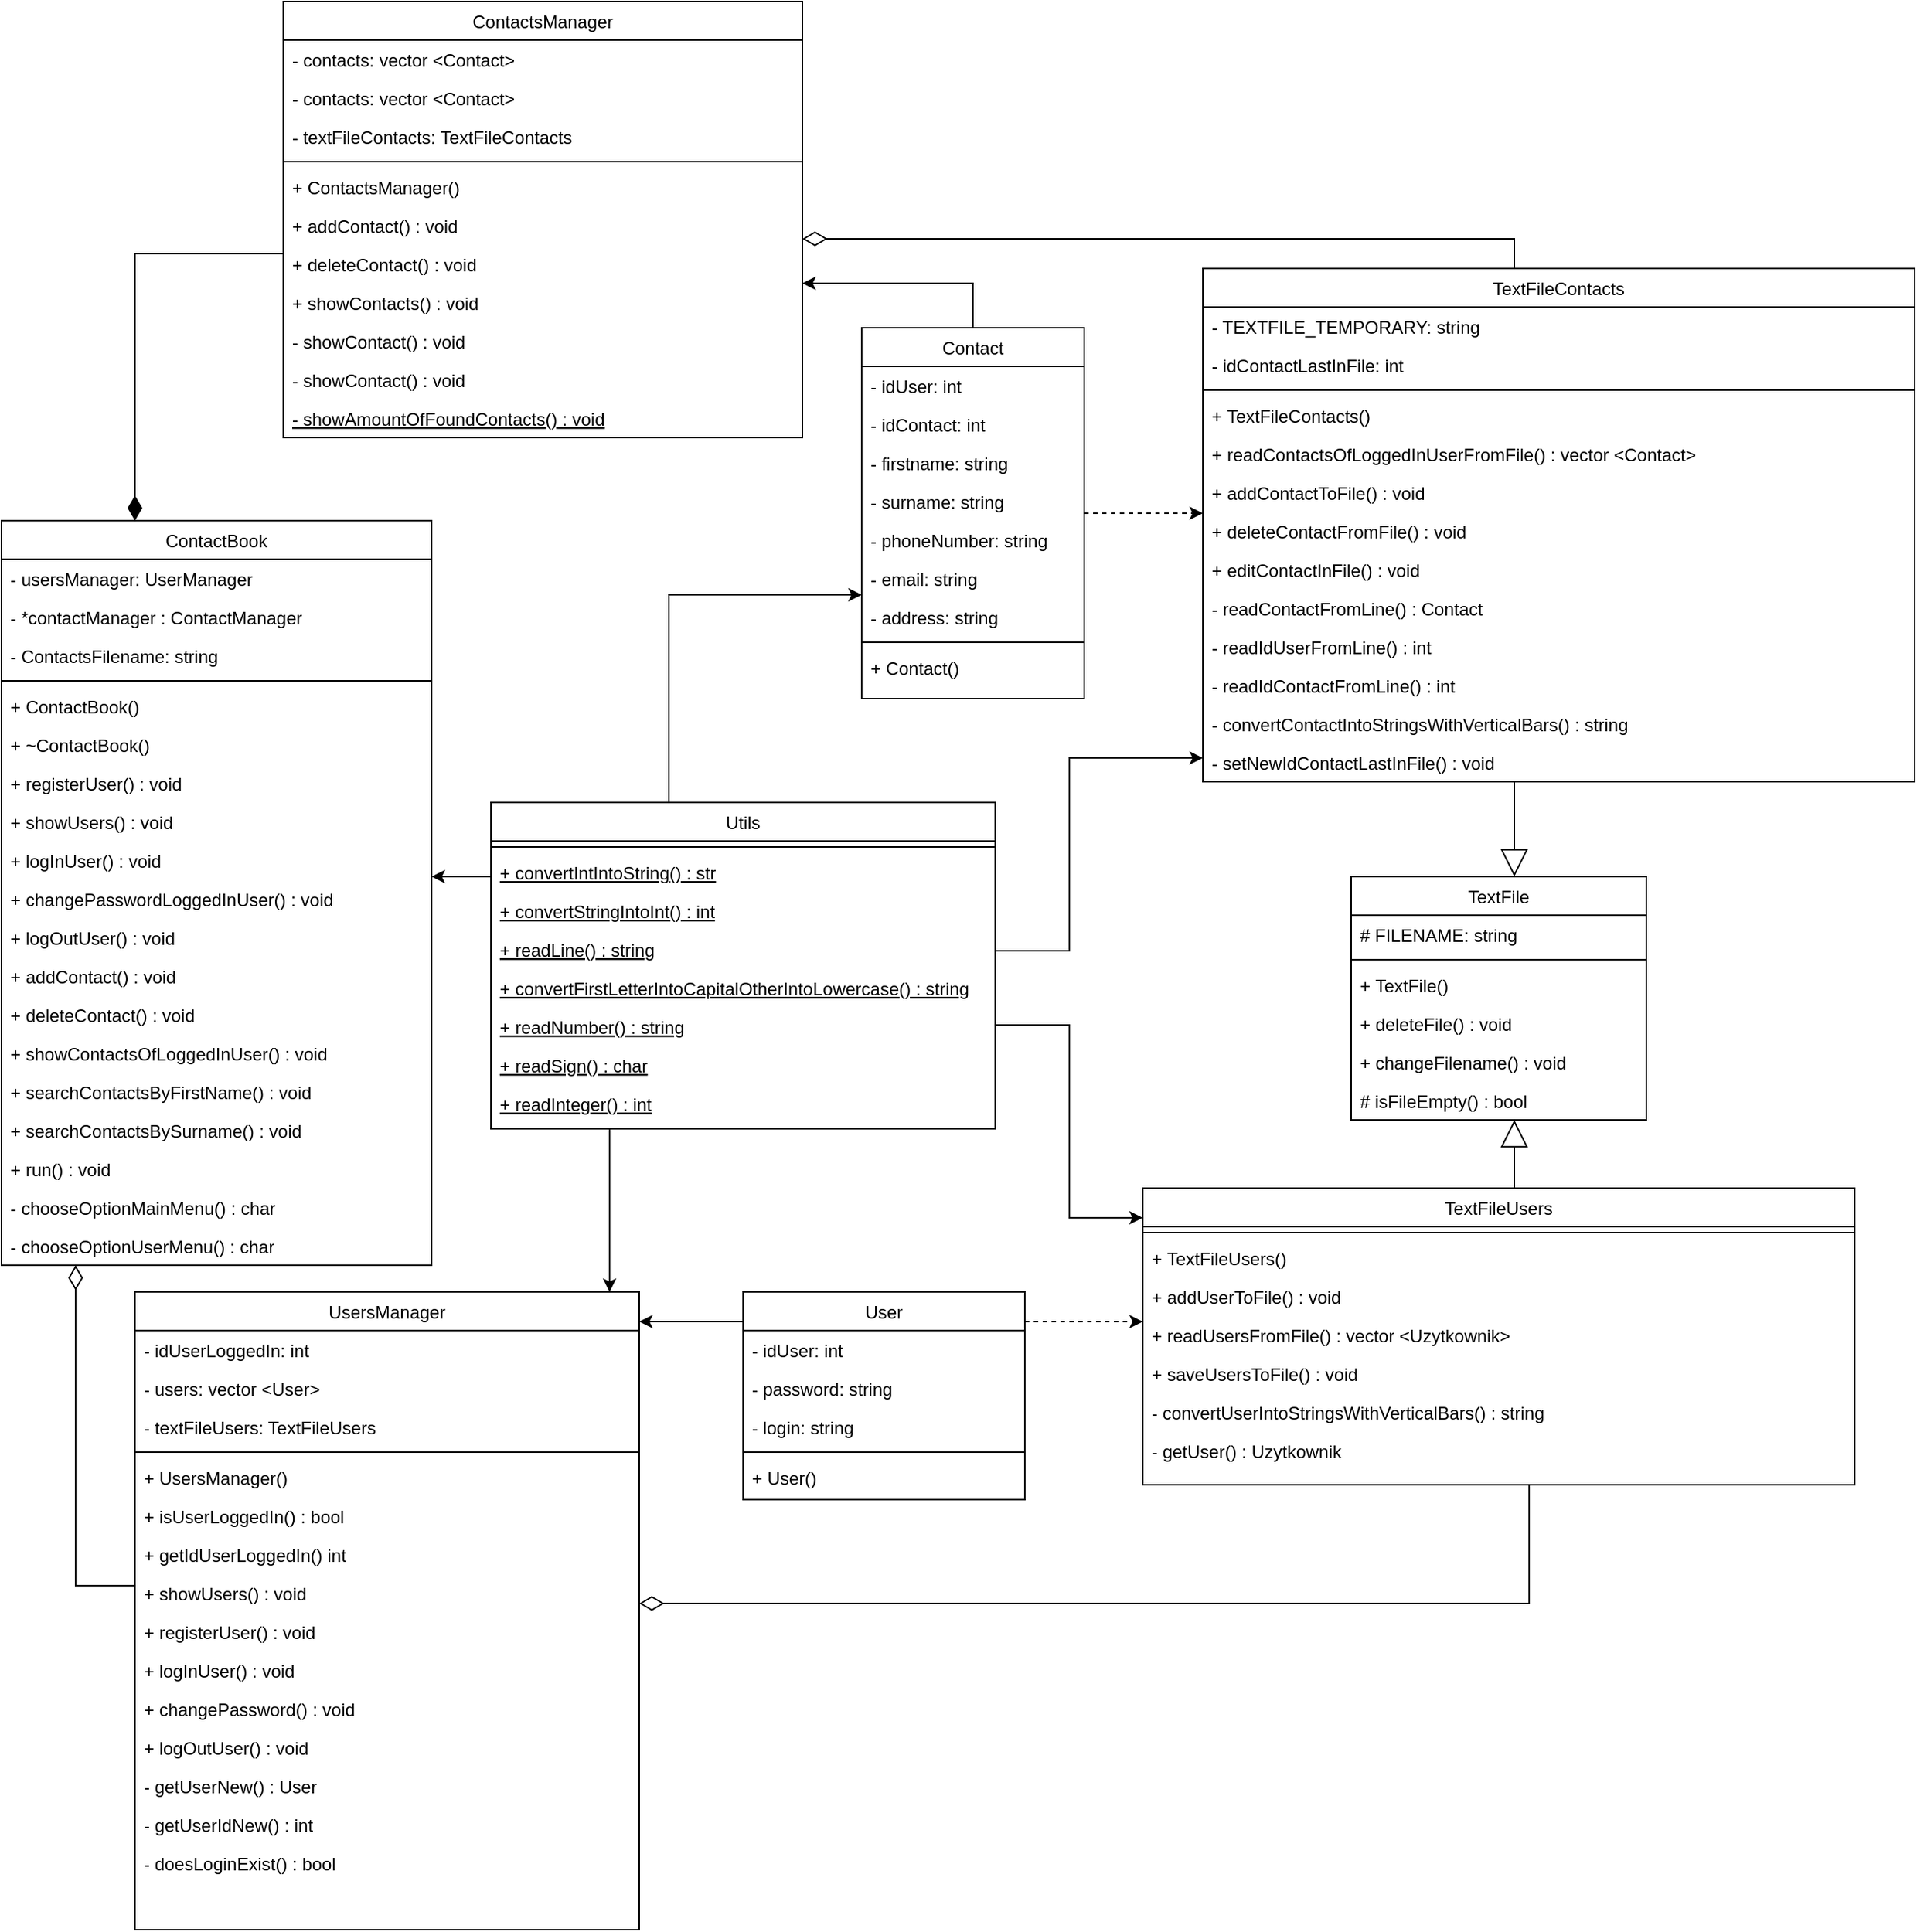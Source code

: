 <mxfile version="14.5.1" type="device"><diagram id="C5RBs43oDa-KdzZeNtuy" name="Page-1"><mxGraphModel dx="872" dy="1577" grid="1" gridSize="10" guides="1" tooltips="1" connect="1" arrows="1" fold="1" page="1" pageScale="1" pageWidth="827" pageHeight="1169" math="0" shadow="0"><root><mxCell id="WIyWlLk6GJQsqaUBKTNV-0"/><mxCell id="WIyWlLk6GJQsqaUBKTNV-1" parent="WIyWlLk6GJQsqaUBKTNV-0"/><mxCell id="Km6GN2E5LRRyEJvWhzkC-21" value="UsersManager" style="swimlane;fontStyle=0;align=center;verticalAlign=top;childLayout=stackLayout;horizontal=1;startSize=26;horizontalStack=0;resizeParent=1;resizeLast=0;collapsible=1;marginBottom=0;rounded=0;shadow=0;strokeWidth=1;" parent="WIyWlLk6GJQsqaUBKTNV-1" vertex="1"><mxGeometry x="100" y="730" width="340" height="430" as="geometry"><mxRectangle x="230" y="140" width="160" height="26" as="alternateBounds"/></mxGeometry></mxCell><mxCell id="zkfFHV4jXpPFQw0GAbJ--1" value="- idUserLoggedIn: int" style="text;align=left;verticalAlign=top;spacingLeft=4;spacingRight=4;overflow=hidden;rotatable=0;points=[[0,0.5],[1,0.5]];portConstraint=eastwest;" parent="Km6GN2E5LRRyEJvWhzkC-21" vertex="1"><mxGeometry y="26" width="340" height="26" as="geometry"/></mxCell><mxCell id="1iRT-LBFTpvdfOVooM7u-1" value="- users: vector &lt;User&gt;" style="text;align=left;verticalAlign=top;spacingLeft=4;spacingRight=4;overflow=hidden;rotatable=0;points=[[0,0.5],[1,0.5]];portConstraint=eastwest;rounded=0;shadow=0;html=0;" parent="Km6GN2E5LRRyEJvWhzkC-21" vertex="1"><mxGeometry y="52" width="340" height="26" as="geometry"/></mxCell><mxCell id="zkfFHV4jXpPFQw0GAbJ--3" value="- textFileUsers: TextFileUsers" style="text;align=left;verticalAlign=top;spacingLeft=4;spacingRight=4;overflow=hidden;rotatable=0;points=[[0,0.5],[1,0.5]];portConstraint=eastwest;rounded=0;shadow=0;html=0;" parent="Km6GN2E5LRRyEJvWhzkC-21" vertex="1"><mxGeometry y="78" width="340" height="26" as="geometry"/></mxCell><mxCell id="Km6GN2E5LRRyEJvWhzkC-25" value="" style="line;html=1;strokeWidth=1;align=left;verticalAlign=middle;spacingTop=-1;spacingLeft=3;spacingRight=3;rotatable=0;labelPosition=right;points=[];portConstraint=eastwest;" parent="Km6GN2E5LRRyEJvWhzkC-21" vertex="1"><mxGeometry y="104" width="340" height="8" as="geometry"/></mxCell><mxCell id="Lunw7o1wAbz_3K__9c-h-93" value="+ UsersManager()" style="text;align=left;verticalAlign=top;spacingLeft=4;spacingRight=4;overflow=hidden;rotatable=0;points=[[0,0.5],[1,0.5]];portConstraint=eastwest;" parent="Km6GN2E5LRRyEJvWhzkC-21" vertex="1"><mxGeometry y="112" width="340" height="26" as="geometry"/></mxCell><mxCell id="zkfFHV4jXpPFQw0GAbJ--5" value="+ isUserLoggedIn() : bool" style="text;align=left;verticalAlign=top;spacingLeft=4;spacingRight=4;overflow=hidden;rotatable=0;points=[[0,0.5],[1,0.5]];portConstraint=eastwest;" parent="Km6GN2E5LRRyEJvWhzkC-21" vertex="1"><mxGeometry y="138" width="340" height="26" as="geometry"/></mxCell><mxCell id="1iRT-LBFTpvdfOVooM7u-2" value="+ getIdUserLoggedIn() int" style="text;align=left;verticalAlign=top;spacingLeft=4;spacingRight=4;overflow=hidden;rotatable=0;points=[[0,0.5],[1,0.5]];portConstraint=eastwest;" parent="Km6GN2E5LRRyEJvWhzkC-21" vertex="1"><mxGeometry y="164" width="340" height="26" as="geometry"/></mxCell><mxCell id="Km6GN2E5LRRyEJvWhzkC-59" value="+ showUsers() : void" style="text;align=left;verticalAlign=top;spacingLeft=4;spacingRight=4;overflow=hidden;rotatable=0;points=[[0,0.5],[1,0.5]];portConstraint=eastwest;" parent="Km6GN2E5LRRyEJvWhzkC-21" vertex="1"><mxGeometry y="190" width="340" height="26" as="geometry"/></mxCell><mxCell id="Lunw7o1wAbz_3K__9c-h-12" value="+ registerUser() : void" style="text;align=left;verticalAlign=top;spacingLeft=4;spacingRight=4;overflow=hidden;rotatable=0;points=[[0,0.5],[1,0.5]];portConstraint=eastwest;" parent="Km6GN2E5LRRyEJvWhzkC-21" vertex="1"><mxGeometry y="216" width="340" height="26" as="geometry"/></mxCell><mxCell id="Lunw7o1wAbz_3K__9c-h-13" value="+ logInUser() : void" style="text;align=left;verticalAlign=top;spacingLeft=4;spacingRight=4;overflow=hidden;rotatable=0;points=[[0,0.5],[1,0.5]];portConstraint=eastwest;" parent="Km6GN2E5LRRyEJvWhzkC-21" vertex="1"><mxGeometry y="242" width="340" height="26" as="geometry"/></mxCell><mxCell id="Lunw7o1wAbz_3K__9c-h-14" value="+ changePassword() : void" style="text;align=left;verticalAlign=top;spacingLeft=4;spacingRight=4;overflow=hidden;rotatable=0;points=[[0,0.5],[1,0.5]];portConstraint=eastwest;" parent="Km6GN2E5LRRyEJvWhzkC-21" vertex="1"><mxGeometry y="268" width="340" height="26" as="geometry"/></mxCell><mxCell id="kF9rCn7VRO3n5LcqnvVD-8" value="+ logOutUser() : void" style="text;align=left;verticalAlign=top;spacingLeft=4;spacingRight=4;overflow=hidden;rotatable=0;points=[[0,0.5],[1,0.5]];portConstraint=eastwest;" parent="Km6GN2E5LRRyEJvWhzkC-21" vertex="1"><mxGeometry y="294" width="340" height="26" as="geometry"/></mxCell><mxCell id="Km6GN2E5LRRyEJvWhzkC-12" value="- getUserNew() : User" style="text;align=left;verticalAlign=top;spacingLeft=4;spacingRight=4;overflow=hidden;rotatable=0;points=[[0,0.5],[1,0.5]];portConstraint=eastwest;" parent="Km6GN2E5LRRyEJvWhzkC-21" vertex="1"><mxGeometry y="320" width="340" height="26" as="geometry"/></mxCell><mxCell id="Km6GN2E5LRRyEJvWhzkC-13" value="- getUserIdNew() : int" style="text;align=left;verticalAlign=top;spacingLeft=4;spacingRight=4;overflow=hidden;rotatable=0;points=[[0,0.5],[1,0.5]];portConstraint=eastwest;" parent="Km6GN2E5LRRyEJvWhzkC-21" vertex="1"><mxGeometry y="346" width="340" height="26" as="geometry"/></mxCell><mxCell id="kF9rCn7VRO3n5LcqnvVD-13" value="- doesLoginExist() : bool" style="text;align=left;verticalAlign=top;spacingLeft=4;spacingRight=4;overflow=hidden;rotatable=0;points=[[0,0.5],[1,0.5]];portConstraint=eastwest;" parent="Km6GN2E5LRRyEJvWhzkC-21" vertex="1"><mxGeometry y="372" width="340" height="26" as="geometry"/></mxCell><mxCell id="Km6GN2E5LRRyEJvWhzkC-27" value="TextFile" style="swimlane;fontStyle=0;align=center;verticalAlign=top;childLayout=stackLayout;horizontal=1;startSize=26;horizontalStack=0;resizeParent=1;resizeLast=0;collapsible=1;marginBottom=0;rounded=0;shadow=0;strokeWidth=1;" parent="WIyWlLk6GJQsqaUBKTNV-1" vertex="1"><mxGeometry x="920" y="450" width="199" height="164" as="geometry"><mxRectangle x="230" y="140" width="160" height="26" as="alternateBounds"/></mxGeometry></mxCell><mxCell id="Km6GN2E5LRRyEJvWhzkC-56" value="# FILENAME: string" style="text;align=left;verticalAlign=top;spacingLeft=4;spacingRight=4;overflow=hidden;rotatable=0;points=[[0,0.5],[1,0.5]];portConstraint=eastwest;rounded=0;shadow=0;html=0;" parent="Km6GN2E5LRRyEJvWhzkC-27" vertex="1"><mxGeometry y="26" width="199" height="26" as="geometry"/></mxCell><mxCell id="Km6GN2E5LRRyEJvWhzkC-31" value="" style="line;html=1;strokeWidth=1;align=left;verticalAlign=middle;spacingTop=-1;spacingLeft=3;spacingRight=3;rotatable=0;labelPosition=right;points=[];portConstraint=eastwest;" parent="Km6GN2E5LRRyEJvWhzkC-27" vertex="1"><mxGeometry y="52" width="199" height="8" as="geometry"/></mxCell><mxCell id="kF9rCn7VRO3n5LcqnvVD-1" value="+ TextFile()" style="text;align=left;verticalAlign=top;spacingLeft=4;spacingRight=4;overflow=hidden;rotatable=0;points=[[0,0.5],[1,0.5]];portConstraint=eastwest;" parent="Km6GN2E5LRRyEJvWhzkC-27" vertex="1"><mxGeometry y="60" width="199" height="26" as="geometry"/></mxCell><mxCell id="kF9rCn7VRO3n5LcqnvVD-2" value="+ deleteFile() : void" style="text;align=left;verticalAlign=top;spacingLeft=4;spacingRight=4;overflow=hidden;rotatable=0;points=[[0,0.5],[1,0.5]];portConstraint=eastwest;" parent="Km6GN2E5LRRyEJvWhzkC-27" vertex="1"><mxGeometry y="86" width="199" height="26" as="geometry"/></mxCell><mxCell id="Km6GN2E5LRRyEJvWhzkC-57" value="+ changeFilename() : void" style="text;align=left;verticalAlign=top;spacingLeft=4;spacingRight=4;overflow=hidden;rotatable=0;points=[[0,0.5],[1,0.5]];portConstraint=eastwest;" parent="Km6GN2E5LRRyEJvWhzkC-27" vertex="1"><mxGeometry y="112" width="199" height="26" as="geometry"/></mxCell><mxCell id="Km6GN2E5LRRyEJvWhzkC-41" value="# isFileEmpty() : bool" style="text;align=left;verticalAlign=top;spacingLeft=4;spacingRight=4;overflow=hidden;rotatable=0;points=[[0,0.5],[1,0.5]];portConstraint=eastwest;" parent="Km6GN2E5LRRyEJvWhzkC-27" vertex="1"><mxGeometry y="138" width="199" height="26" as="geometry"/></mxCell><mxCell id="Ojc5y2lK_TbCus5i4uEz-4" style="edgeStyle=orthogonalEdgeStyle;rounded=0;orthogonalLoop=1;jettySize=auto;html=1;dashed=0&#10;;" parent="WIyWlLk6GJQsqaUBKTNV-1" source="Km6GN2E5LRRyEJvWhzkC-42" target="qHIXSiEzlKvsuPL75TdC-15" edge="1"><mxGeometry relative="1" as="geometry"><Array as="points"><mxPoint x="460" y="260"/></Array></mxGeometry></mxCell><mxCell id="Km6GN2E5LRRyEJvWhzkC-42" value="Utils" style="swimlane;fontStyle=0;align=center;verticalAlign=top;childLayout=stackLayout;horizontal=1;startSize=26;horizontalStack=0;resizeParent=1;resizeLast=0;collapsible=1;marginBottom=0;rounded=0;shadow=0;strokeWidth=1;" parent="WIyWlLk6GJQsqaUBKTNV-1" vertex="1"><mxGeometry x="340" y="400" width="340" height="220" as="geometry"><mxRectangle x="230" y="140" width="160" height="26" as="alternateBounds"/></mxGeometry></mxCell><mxCell id="Km6GN2E5LRRyEJvWhzkC-45" value="" style="line;html=1;strokeWidth=1;align=left;verticalAlign=middle;spacingTop=-1;spacingLeft=3;spacingRight=3;rotatable=0;labelPosition=right;points=[];portConstraint=eastwest;" parent="Km6GN2E5LRRyEJvWhzkC-42" vertex="1"><mxGeometry y="26" width="340" height="8" as="geometry"/></mxCell><mxCell id="Lunw7o1wAbz_3K__9c-h-15" value="+ convertIntIntoString() : str" style="text;align=left;verticalAlign=top;spacingLeft=4;spacingRight=4;overflow=hidden;rotatable=0;points=[[0,0.5],[1,0.5]];portConstraint=eastwest;fontStyle=4" parent="Km6GN2E5LRRyEJvWhzkC-42" vertex="1"><mxGeometry y="34" width="340" height="26" as="geometry"/></mxCell><mxCell id="Lunw7o1wAbz_3K__9c-h-81" value="+ convertStringIntoInt() : int" style="text;align=left;verticalAlign=top;spacingLeft=4;spacingRight=4;overflow=hidden;rotatable=0;points=[[0,0.5],[1,0.5]];portConstraint=eastwest;fontStyle=4" parent="Km6GN2E5LRRyEJvWhzkC-42" vertex="1"><mxGeometry y="60" width="340" height="26" as="geometry"/></mxCell><mxCell id="Lunw7o1wAbz_3K__9c-h-76" value="+ readLine() : string" style="text;align=left;verticalAlign=top;spacingLeft=4;spacingRight=4;overflow=hidden;rotatable=0;points=[[0,0.5],[1,0.5]];portConstraint=eastwest;fontStyle=4" parent="Km6GN2E5LRRyEJvWhzkC-42" vertex="1"><mxGeometry y="86" width="340" height="26" as="geometry"/></mxCell><mxCell id="Km6GN2E5LRRyEJvWhzkC-48" value="+ convertFirstLetterIntoCapitalOtherIntoLowercase() : string" style="text;align=left;verticalAlign=top;spacingLeft=4;spacingRight=4;overflow=hidden;rotatable=0;points=[[0,0.5],[1,0.5]];portConstraint=eastwest;fontStyle=4" parent="Km6GN2E5LRRyEJvWhzkC-42" vertex="1"><mxGeometry y="112" width="340" height="26" as="geometry"/></mxCell><mxCell id="Lunw7o1wAbz_3K__9c-h-77" value="+ readNumber() : string" style="text;align=left;verticalAlign=top;spacingLeft=4;spacingRight=4;overflow=hidden;rotatable=0;points=[[0,0.5],[1,0.5]];portConstraint=eastwest;fontStyle=4" parent="Km6GN2E5LRRyEJvWhzkC-42" vertex="1"><mxGeometry y="138" width="340" height="26" as="geometry"/></mxCell><mxCell id="kF9rCn7VRO3n5LcqnvVD-0" value="+ readSign() : char" style="text;align=left;verticalAlign=top;spacingLeft=4;spacingRight=4;overflow=hidden;rotatable=0;points=[[0,0.5],[1,0.5]];portConstraint=eastwest;fontStyle=4" parent="Km6GN2E5LRRyEJvWhzkC-42" vertex="1"><mxGeometry y="164" width="340" height="26" as="geometry"/></mxCell><mxCell id="7r7EhOVlnwLeMN21kyNM-1" value="+ readInteger() : int" style="text;align=left;verticalAlign=top;spacingLeft=4;spacingRight=4;overflow=hidden;rotatable=0;points=[[0,0.5],[1,0.5]];portConstraint=eastwest;fontStyle=4" parent="Km6GN2E5LRRyEJvWhzkC-42" vertex="1"><mxGeometry y="190" width="340" height="26" as="geometry"/></mxCell><mxCell id="Lunw7o1wAbz_3K__9c-h-19" value="TextFileUsers" style="swimlane;fontStyle=0;align=center;verticalAlign=top;childLayout=stackLayout;horizontal=1;startSize=26;horizontalStack=0;resizeParent=1;resizeLast=0;collapsible=1;marginBottom=0;rounded=0;shadow=0;strokeWidth=1;" parent="WIyWlLk6GJQsqaUBKTNV-1" vertex="1"><mxGeometry x="779.5" y="660" width="480" height="200" as="geometry"><mxRectangle x="230" y="140" width="160" height="26" as="alternateBounds"/></mxGeometry></mxCell><mxCell id="Lunw7o1wAbz_3K__9c-h-21" value="" style="line;html=1;strokeWidth=1;align=left;verticalAlign=middle;spacingTop=-1;spacingLeft=3;spacingRight=3;rotatable=0;labelPosition=right;points=[];portConstraint=eastwest;" parent="Lunw7o1wAbz_3K__9c-h-19" vertex="1"><mxGeometry y="26" width="480" height="8" as="geometry"/></mxCell><mxCell id="Lunw7o1wAbz_3K__9c-h-22" value="+ TextFileUsers()" style="text;align=left;verticalAlign=top;spacingLeft=4;spacingRight=4;overflow=hidden;rotatable=0;points=[[0,0.5],[1,0.5]];portConstraint=eastwest;" parent="Lunw7o1wAbz_3K__9c-h-19" vertex="1"><mxGeometry y="34" width="480" height="26" as="geometry"/></mxCell><mxCell id="Lunw7o1wAbz_3K__9c-h-23" value="+ addUserToFile() : void" style="text;align=left;verticalAlign=top;spacingLeft=4;spacingRight=4;overflow=hidden;rotatable=0;points=[[0,0.5],[1,0.5]];portConstraint=eastwest;" parent="Lunw7o1wAbz_3K__9c-h-19" vertex="1"><mxGeometry y="60" width="480" height="26" as="geometry"/></mxCell><mxCell id="Lunw7o1wAbz_3K__9c-h-24" value="+ readUsersFromFile() : vector &lt;Uzytkownik&gt;" style="text;align=left;verticalAlign=top;spacingLeft=4;spacingRight=4;overflow=hidden;rotatable=0;points=[[0,0.5],[1,0.5]];portConstraint=eastwest;" parent="Lunw7o1wAbz_3K__9c-h-19" vertex="1"><mxGeometry y="86" width="480" height="26" as="geometry"/></mxCell><mxCell id="Lunw7o1wAbz_3K__9c-h-25" value="+ saveUsersToFile() : void" style="text;align=left;verticalAlign=top;spacingLeft=4;spacingRight=4;overflow=hidden;rotatable=0;points=[[0,0.5],[1,0.5]];portConstraint=eastwest;" parent="Lunw7o1wAbz_3K__9c-h-19" vertex="1"><mxGeometry y="112" width="480" height="26" as="geometry"/></mxCell><mxCell id="Lunw7o1wAbz_3K__9c-h-27" value="- convertUserIntoStringsWithVerticalBars() : string" style="text;align=left;verticalAlign=top;spacingLeft=4;spacingRight=4;overflow=hidden;rotatable=0;points=[[0,0.5],[1,0.5]];portConstraint=eastwest;" parent="Lunw7o1wAbz_3K__9c-h-19" vertex="1"><mxGeometry y="138" width="480" height="26" as="geometry"/></mxCell><mxCell id="Lunw7o1wAbz_3K__9c-h-28" value="- getUser() : Uzytkownik" style="text;align=left;verticalAlign=top;spacingLeft=4;spacingRight=4;overflow=hidden;rotatable=0;points=[[0,0.5],[1,0.5]];portConstraint=eastwest;" parent="Lunw7o1wAbz_3K__9c-h-19" vertex="1"><mxGeometry y="164" width="480" height="26" as="geometry"/></mxCell><mxCell id="Lunw7o1wAbz_3K__9c-h-30" value="" style="endArrow=block;endSize=16;endFill=0;html=1;rounded=0;edgeStyle=elbowEdgeStyle;" parent="WIyWlLk6GJQsqaUBKTNV-1" source="Lunw7o1wAbz_3K__9c-h-19" target="Km6GN2E5LRRyEJvWhzkC-27" edge="1"><mxGeometry width="160" relative="1" as="geometry"><mxPoint x="460" y="500" as="sourcePoint"/><mxPoint x="620" y="500" as="targetPoint"/><mxPoint as="offset"/><Array as="points"><mxPoint x="1030" y="650"/><mxPoint x="1030" y="620"/><mxPoint x="1470" y="550"/><mxPoint x="1300" y="640"/></Array></mxGeometry></mxCell><mxCell id="Lunw7o1wAbz_3K__9c-h-33" value="TextFileContacts" style="swimlane;fontStyle=0;align=center;verticalAlign=top;childLayout=stackLayout;horizontal=1;startSize=26;horizontalStack=0;resizeParent=1;resizeLast=0;collapsible=1;marginBottom=0;rounded=0;shadow=0;strokeWidth=1;" parent="WIyWlLk6GJQsqaUBKTNV-1" vertex="1"><mxGeometry x="820" y="40" width="480" height="346" as="geometry"><mxRectangle x="230" y="140" width="160" height="26" as="alternateBounds"/></mxGeometry></mxCell><mxCell id="Psk63tiL0dSsmPZue-jo-2" value="- TEXTFILE_TEMPORARY: string" style="text;align=left;verticalAlign=top;spacingLeft=4;spacingRight=4;overflow=hidden;rotatable=0;points=[[0,0.5],[1,0.5]];portConstraint=eastwest;" vertex="1" parent="Lunw7o1wAbz_3K__9c-h-33"><mxGeometry y="26" width="480" height="26" as="geometry"/></mxCell><mxCell id="Lunw7o1wAbz_3K__9c-h-82" value="- idContactLastInFile: int" style="text;align=left;verticalAlign=top;spacingLeft=4;spacingRight=4;overflow=hidden;rotatable=0;points=[[0,0.5],[1,0.5]];portConstraint=eastwest;" parent="Lunw7o1wAbz_3K__9c-h-33" vertex="1"><mxGeometry y="52" width="480" height="26" as="geometry"/></mxCell><mxCell id="Lunw7o1wAbz_3K__9c-h-34" value="" style="line;html=1;strokeWidth=1;align=left;verticalAlign=middle;spacingTop=-1;spacingLeft=3;spacingRight=3;rotatable=0;labelPosition=right;points=[];portConstraint=eastwest;" parent="Lunw7o1wAbz_3K__9c-h-33" vertex="1"><mxGeometry y="78" width="480" height="8" as="geometry"/></mxCell><mxCell id="Lunw7o1wAbz_3K__9c-h-86" value="+ TextFileContacts()" style="text;align=left;verticalAlign=top;spacingLeft=4;spacingRight=4;overflow=hidden;rotatable=0;points=[[0,0.5],[1,0.5]];portConstraint=eastwest;" parent="Lunw7o1wAbz_3K__9c-h-33" vertex="1"><mxGeometry y="86" width="480" height="26" as="geometry"/></mxCell><mxCell id="Lunw7o1wAbz_3K__9c-h-87" value="+ readContactsOfLoggedInUserFromFile() : vector &lt;Contact&gt;" style="text;align=left;verticalAlign=top;spacingLeft=4;spacingRight=4;overflow=hidden;rotatable=0;points=[[0,0.5],[1,0.5]];portConstraint=eastwest;" parent="Lunw7o1wAbz_3K__9c-h-33" vertex="1"><mxGeometry y="112" width="480" height="26" as="geometry"/></mxCell><mxCell id="kF9rCn7VRO3n5LcqnvVD-3" value="+ addContactToFile() : void" style="text;align=left;verticalAlign=top;spacingLeft=4;spacingRight=4;overflow=hidden;rotatable=0;points=[[0,0.5],[1,0.5]];portConstraint=eastwest;" parent="Lunw7o1wAbz_3K__9c-h-33" vertex="1"><mxGeometry y="138" width="480" height="26" as="geometry"/></mxCell><mxCell id="kF9rCn7VRO3n5LcqnvVD-4" value="+ deleteContactFromFile() : void" style="text;align=left;verticalAlign=top;spacingLeft=4;spacingRight=4;overflow=hidden;rotatable=0;points=[[0,0.5],[1,0.5]];portConstraint=eastwest;" parent="Lunw7o1wAbz_3K__9c-h-33" vertex="1"><mxGeometry y="164" width="480" height="26" as="geometry"/></mxCell><mxCell id="Lunw7o1wAbz_3K__9c-h-84" value="+ editContactInFile() : void" style="text;align=left;verticalAlign=top;spacingLeft=4;spacingRight=4;overflow=hidden;rotatable=0;points=[[0,0.5],[1,0.5]];portConstraint=eastwest;" parent="Lunw7o1wAbz_3K__9c-h-33" vertex="1"><mxGeometry y="190" width="480" height="26" as="geometry"/></mxCell><mxCell id="Psk63tiL0dSsmPZue-jo-3" value="- readContactFromLine() : Contact" style="text;align=left;verticalAlign=top;spacingLeft=4;spacingRight=4;overflow=hidden;rotatable=0;points=[[0,0.5],[1,0.5]];portConstraint=eastwest;" vertex="1" parent="Lunw7o1wAbz_3K__9c-h-33"><mxGeometry y="216" width="480" height="26" as="geometry"/></mxCell><mxCell id="Lunw7o1wAbz_3K__9c-h-80" value="- readIdUserFromLine() : int" style="text;align=left;verticalAlign=top;spacingLeft=4;spacingRight=4;overflow=hidden;rotatable=0;points=[[0,0.5],[1,0.5]];portConstraint=eastwest;" parent="Lunw7o1wAbz_3K__9c-h-33" vertex="1"><mxGeometry y="242" width="480" height="26" as="geometry"/></mxCell><mxCell id="Lunw7o1wAbz_3K__9c-h-85" value="- readIdContactFromLine() : int" style="text;align=left;verticalAlign=top;spacingLeft=4;spacingRight=4;overflow=hidden;rotatable=0;points=[[0,0.5],[1,0.5]];portConstraint=eastwest;" parent="Lunw7o1wAbz_3K__9c-h-33" vertex="1"><mxGeometry y="268" width="480" height="26" as="geometry"/></mxCell><mxCell id="kF9rCn7VRO3n5LcqnvVD-7" value="- convertContactIntoStringsWithVerticalBars() : string" style="text;align=left;verticalAlign=top;spacingLeft=4;spacingRight=4;overflow=hidden;rotatable=0;points=[[0,0.5],[1,0.5]];portConstraint=eastwest;" parent="Lunw7o1wAbz_3K__9c-h-33" vertex="1"><mxGeometry y="294" width="480" height="26" as="geometry"/></mxCell><mxCell id="Lunw7o1wAbz_3K__9c-h-72" value="- setNewIdContactLastInFile() : void" style="text;align=left;verticalAlign=top;spacingLeft=4;spacingRight=4;overflow=hidden;rotatable=0;points=[[0,0.5],[1,0.5]];portConstraint=eastwest;" parent="Lunw7o1wAbz_3K__9c-h-33" vertex="1"><mxGeometry y="320" width="480" height="26" as="geometry"/></mxCell><mxCell id="Lunw7o1wAbz_3K__9c-h-41" value="" style="endArrow=block;endSize=16;endFill=0;html=1;rounded=0;edgeStyle=elbowEdgeStyle;" parent="WIyWlLk6GJQsqaUBKTNV-1" source="Lunw7o1wAbz_3K__9c-h-33" target="Km6GN2E5LRRyEJvWhzkC-27" edge="1"><mxGeometry width="160" relative="1" as="geometry"><mxPoint x="960.587" y="481" as="sourcePoint"/><mxPoint x="960.587" y="400" as="targetPoint"/><mxPoint as="offset"/><Array as="points"><mxPoint x="1030" y="420"/><mxPoint x="1490" y="460"/></Array></mxGeometry></mxCell><mxCell id="Lunw7o1wAbz_3K__9c-h-56" value="ContactsManager" style="swimlane;fontStyle=0;align=center;verticalAlign=top;childLayout=stackLayout;horizontal=1;startSize=26;horizontalStack=0;resizeParent=1;resizeLast=0;collapsible=1;marginBottom=0;rounded=0;shadow=0;strokeWidth=1;" parent="WIyWlLk6GJQsqaUBKTNV-1" vertex="1"><mxGeometry x="200" y="-140" width="350" height="294" as="geometry"><mxRectangle x="230" y="140" width="160" height="26" as="alternateBounds"/></mxGeometry></mxCell><mxCell id="Psk63tiL0dSsmPZue-jo-4" value="- contacts: vector &lt;Contact&gt;" style="text;align=left;verticalAlign=top;spacingLeft=4;spacingRight=4;overflow=hidden;rotatable=0;points=[[0,0.5],[1,0.5]];portConstraint=eastwest;rounded=0;shadow=0;html=0;" vertex="1" parent="Lunw7o1wAbz_3K__9c-h-56"><mxGeometry y="26" width="350" height="26" as="geometry"/></mxCell><mxCell id="Lunw7o1wAbz_3K__9c-h-73" value="- contacts: vector &lt;Contact&gt;" style="text;align=left;verticalAlign=top;spacingLeft=4;spacingRight=4;overflow=hidden;rotatable=0;points=[[0,0.5],[1,0.5]];portConstraint=eastwest;rounded=0;shadow=0;html=0;" parent="Lunw7o1wAbz_3K__9c-h-56" vertex="1"><mxGeometry y="52" width="350" height="26" as="geometry"/></mxCell><mxCell id="Lunw7o1wAbz_3K__9c-h-59" value="- textFileContacts: TextFileContacts" style="text;align=left;verticalAlign=top;spacingLeft=4;spacingRight=4;overflow=hidden;rotatable=0;points=[[0,0.5],[1,0.5]];portConstraint=eastwest;rounded=0;shadow=0;html=0;" parent="Lunw7o1wAbz_3K__9c-h-56" vertex="1"><mxGeometry y="78" width="350" height="26" as="geometry"/></mxCell><mxCell id="Lunw7o1wAbz_3K__9c-h-60" value="" style="line;html=1;strokeWidth=1;align=left;verticalAlign=middle;spacingTop=-1;spacingLeft=3;spacingRight=3;rotatable=0;labelPosition=right;points=[];portConstraint=eastwest;" parent="Lunw7o1wAbz_3K__9c-h-56" vertex="1"><mxGeometry y="104" width="350" height="8" as="geometry"/></mxCell><mxCell id="Lunw7o1wAbz_3K__9c-h-71" value="+ ContactsManager()" style="text;align=left;verticalAlign=top;spacingLeft=4;spacingRight=4;overflow=hidden;rotatable=0;points=[[0,0.5],[1,0.5]];portConstraint=eastwest;" parent="Lunw7o1wAbz_3K__9c-h-56" vertex="1"><mxGeometry y="112" width="350" height="26" as="geometry"/></mxCell><mxCell id="kF9rCn7VRO3n5LcqnvVD-5" value="+ addContact() : void" style="text;align=left;verticalAlign=top;spacingLeft=4;spacingRight=4;overflow=hidden;rotatable=0;points=[[0,0.5],[1,0.5]];portConstraint=eastwest;" parent="Lunw7o1wAbz_3K__9c-h-56" vertex="1"><mxGeometry y="138" width="350" height="26" as="geometry"/></mxCell><mxCell id="Lunw7o1wAbz_3K__9c-h-92" value="+ deleteContact() : void" style="text;align=left;verticalAlign=top;spacingLeft=4;spacingRight=4;overflow=hidden;rotatable=0;points=[[0,0.5],[1,0.5]];portConstraint=eastwest;" parent="Lunw7o1wAbz_3K__9c-h-56" vertex="1"><mxGeometry y="164" width="350" height="26" as="geometry"/></mxCell><mxCell id="Psk63tiL0dSsmPZue-jo-5" value="+ showContacts() : void" style="text;align=left;verticalAlign=top;spacingLeft=4;spacingRight=4;overflow=hidden;rotatable=0;points=[[0,0.5],[1,0.5]];portConstraint=eastwest;" vertex="1" parent="Lunw7o1wAbz_3K__9c-h-56"><mxGeometry y="190" width="350" height="26" as="geometry"/></mxCell><mxCell id="Psk63tiL0dSsmPZue-jo-6" value="- showContact() : void" style="text;align=left;verticalAlign=top;spacingLeft=4;spacingRight=4;overflow=hidden;rotatable=0;points=[[0,0.5],[1,0.5]];portConstraint=eastwest;" vertex="1" parent="Lunw7o1wAbz_3K__9c-h-56"><mxGeometry y="216" width="350" height="26" as="geometry"/></mxCell><mxCell id="Lunw7o1wAbz_3K__9c-h-61" value="- showContact() : void" style="text;align=left;verticalAlign=top;spacingLeft=4;spacingRight=4;overflow=hidden;rotatable=0;points=[[0,0.5],[1,0.5]];portConstraint=eastwest;" parent="Lunw7o1wAbz_3K__9c-h-56" vertex="1"><mxGeometry y="242" width="350" height="26" as="geometry"/></mxCell><mxCell id="Psk63tiL0dSsmPZue-jo-8" value="- showAmountOfFoundContacts() : void" style="text;align=left;verticalAlign=top;spacingLeft=4;spacingRight=4;overflow=hidden;rotatable=0;points=[[0,0.5],[1,0.5]];portConstraint=eastwest;fontStyle=4" vertex="1" parent="Lunw7o1wAbz_3K__9c-h-56"><mxGeometry y="268" width="350" height="26" as="geometry"/></mxCell><mxCell id="qHIXSiEzlKvsuPL75TdC-0" value="ContactBook" style="swimlane;fontStyle=0;align=center;verticalAlign=top;childLayout=stackLayout;horizontal=1;startSize=26;horizontalStack=0;resizeParent=1;resizeLast=0;collapsible=1;marginBottom=0;rounded=0;shadow=0;strokeWidth=1;" parent="WIyWlLk6GJQsqaUBKTNV-1" vertex="1"><mxGeometry x="10" y="210" width="290" height="502" as="geometry"><mxRectangle x="230" y="140" width="160" height="26" as="alternateBounds"/></mxGeometry></mxCell><mxCell id="qHIXSiEzlKvsuPL75TdC-1" value="- usersManager: UserManager" style="text;align=left;verticalAlign=top;spacingLeft=4;spacingRight=4;overflow=hidden;rotatable=0;points=[[0,0.5],[1,0.5]];portConstraint=eastwest;rounded=0;shadow=0;html=0;" parent="qHIXSiEzlKvsuPL75TdC-0" vertex="1"><mxGeometry y="26" width="290" height="26" as="geometry"/></mxCell><mxCell id="qHIXSiEzlKvsuPL75TdC-2" value="- *contactManager : ContactManager" style="text;align=left;verticalAlign=top;spacingLeft=4;spacingRight=4;overflow=hidden;rotatable=0;points=[[0,0.5],[1,0.5]];portConstraint=eastwest;rounded=0;shadow=0;html=0;" parent="qHIXSiEzlKvsuPL75TdC-0" vertex="1"><mxGeometry y="52" width="290" height="26" as="geometry"/></mxCell><mxCell id="qHIXSiEzlKvsuPL75TdC-3" value="- ContactsFilename: string" style="text;align=left;verticalAlign=top;spacingLeft=4;spacingRight=4;overflow=hidden;rotatable=0;points=[[0,0.5],[1,0.5]];portConstraint=eastwest;rounded=0;shadow=0;html=0;" parent="qHIXSiEzlKvsuPL75TdC-0" vertex="1"><mxGeometry y="78" width="290" height="26" as="geometry"/></mxCell><mxCell id="qHIXSiEzlKvsuPL75TdC-4" value="" style="line;html=1;strokeWidth=1;align=left;verticalAlign=middle;spacingTop=-1;spacingLeft=3;spacingRight=3;rotatable=0;labelPosition=right;points=[];portConstraint=eastwest;" parent="qHIXSiEzlKvsuPL75TdC-0" vertex="1"><mxGeometry y="104" width="290" height="8" as="geometry"/></mxCell><mxCell id="qHIXSiEzlKvsuPL75TdC-5" value="+ ContactBook()" style="text;align=left;verticalAlign=top;spacingLeft=4;spacingRight=4;overflow=hidden;rotatable=0;points=[[0,0.5],[1,0.5]];portConstraint=eastwest;" parent="qHIXSiEzlKvsuPL75TdC-0" vertex="1"><mxGeometry y="112" width="290" height="26" as="geometry"/></mxCell><mxCell id="qHIXSiEzlKvsuPL75TdC-6" value="+ ~ContactBook()" style="text;align=left;verticalAlign=top;spacingLeft=4;spacingRight=4;overflow=hidden;rotatable=0;points=[[0,0.5],[1,0.5]];portConstraint=eastwest;" parent="qHIXSiEzlKvsuPL75TdC-0" vertex="1"><mxGeometry y="138" width="290" height="26" as="geometry"/></mxCell><mxCell id="qHIXSiEzlKvsuPL75TdC-7" value="+ registerUser() : void" style="text;align=left;verticalAlign=top;spacingLeft=4;spacingRight=4;overflow=hidden;rotatable=0;points=[[0,0.5],[1,0.5]];portConstraint=eastwest;" parent="qHIXSiEzlKvsuPL75TdC-0" vertex="1"><mxGeometry y="164" width="290" height="26" as="geometry"/></mxCell><mxCell id="qHIXSiEzlKvsuPL75TdC-8" value="+ showUsers() : void" style="text;align=left;verticalAlign=top;spacingLeft=4;spacingRight=4;overflow=hidden;rotatable=0;points=[[0,0.5],[1,0.5]];portConstraint=eastwest;" parent="qHIXSiEzlKvsuPL75TdC-0" vertex="1"><mxGeometry y="190" width="290" height="26" as="geometry"/></mxCell><mxCell id="qHIXSiEzlKvsuPL75TdC-9" value="+ logInUser() : void" style="text;align=left;verticalAlign=top;spacingLeft=4;spacingRight=4;overflow=hidden;rotatable=0;points=[[0,0.5],[1,0.5]];portConstraint=eastwest;" parent="qHIXSiEzlKvsuPL75TdC-0" vertex="1"><mxGeometry y="216" width="290" height="26" as="geometry"/></mxCell><mxCell id="qHIXSiEzlKvsuPL75TdC-10" value="+ changePasswordLoggedInUser() : void" style="text;align=left;verticalAlign=top;spacingLeft=4;spacingRight=4;overflow=hidden;rotatable=0;points=[[0,0.5],[1,0.5]];portConstraint=eastwest;" parent="qHIXSiEzlKvsuPL75TdC-0" vertex="1"><mxGeometry y="242" width="290" height="26" as="geometry"/></mxCell><mxCell id="qHIXSiEzlKvsuPL75TdC-11" value="+ logOutUser() : void" style="text;align=left;verticalAlign=top;spacingLeft=4;spacingRight=4;overflow=hidden;rotatable=0;points=[[0,0.5],[1,0.5]];portConstraint=eastwest;" parent="qHIXSiEzlKvsuPL75TdC-0" vertex="1"><mxGeometry y="268" width="290" height="26" as="geometry"/></mxCell><mxCell id="kF9rCn7VRO3n5LcqnvVD-6" value="+ addContact() : void" style="text;align=left;verticalAlign=top;spacingLeft=4;spacingRight=4;overflow=hidden;rotatable=0;points=[[0,0.5],[1,0.5]];portConstraint=eastwest;" parent="qHIXSiEzlKvsuPL75TdC-0" vertex="1"><mxGeometry y="294" width="290" height="26" as="geometry"/></mxCell><mxCell id="qHIXSiEzlKvsuPL75TdC-12" value="+ deleteContact() : void" style="text;align=left;verticalAlign=top;spacingLeft=4;spacingRight=4;overflow=hidden;rotatable=0;points=[[0,0.5],[1,0.5]];portConstraint=eastwest;" parent="qHIXSiEzlKvsuPL75TdC-0" vertex="1"><mxGeometry y="320" width="290" height="26" as="geometry"/></mxCell><mxCell id="kF9rCn7VRO3n5LcqnvVD-9" value="+ showContactsOfLoggedInUser() : void" style="text;align=left;verticalAlign=top;spacingLeft=4;spacingRight=4;overflow=hidden;rotatable=0;points=[[0,0.5],[1,0.5]];portConstraint=eastwest;" parent="qHIXSiEzlKvsuPL75TdC-0" vertex="1"><mxGeometry y="346" width="290" height="26" as="geometry"/></mxCell><mxCell id="kF9rCn7VRO3n5LcqnvVD-10" value="+ searchContactsByFirstName() : void" style="text;align=left;verticalAlign=top;spacingLeft=4;spacingRight=4;overflow=hidden;rotatable=0;points=[[0,0.5],[1,0.5]];portConstraint=eastwest;" parent="qHIXSiEzlKvsuPL75TdC-0" vertex="1"><mxGeometry y="372" width="290" height="26" as="geometry"/></mxCell><mxCell id="qHIXSiEzlKvsuPL75TdC-13" value="+ searchContactsBySurname() : void" style="text;align=left;verticalAlign=top;spacingLeft=4;spacingRight=4;overflow=hidden;rotatable=0;points=[[0,0.5],[1,0.5]];portConstraint=eastwest;" parent="qHIXSiEzlKvsuPL75TdC-0" vertex="1"><mxGeometry y="398" width="290" height="26" as="geometry"/></mxCell><mxCell id="Psk63tiL0dSsmPZue-jo-0" value="+ run() : void" style="text;align=left;verticalAlign=top;spacingLeft=4;spacingRight=4;overflow=hidden;rotatable=0;points=[[0,0.5],[1,0.5]];portConstraint=eastwest;" vertex="1" parent="qHIXSiEzlKvsuPL75TdC-0"><mxGeometry y="424" width="290" height="26" as="geometry"/></mxCell><mxCell id="Psk63tiL0dSsmPZue-jo-1" value="- chooseOptionMainMenu() : char" style="text;align=left;verticalAlign=top;spacingLeft=4;spacingRight=4;overflow=hidden;rotatable=0;points=[[0,0.5],[1,0.5]];portConstraint=eastwest;" vertex="1" parent="qHIXSiEzlKvsuPL75TdC-0"><mxGeometry y="450" width="290" height="26" as="geometry"/></mxCell><mxCell id="qHIXSiEzlKvsuPL75TdC-14" value="- chooseOptionUserMenu() : char" style="text;align=left;verticalAlign=top;spacingLeft=4;spacingRight=4;overflow=hidden;rotatable=0;points=[[0,0.5],[1,0.5]];portConstraint=eastwest;" parent="qHIXSiEzlKvsuPL75TdC-0" vertex="1"><mxGeometry y="476" width="290" height="26" as="geometry"/></mxCell><mxCell id="wH4ZzvN4dLLgZXVbvDfB-1" style="edgeStyle=orthogonalEdgeStyle;rounded=0;orthogonalLoop=1;jettySize=auto;html=1;" parent="WIyWlLk6GJQsqaUBKTNV-1" source="qHIXSiEzlKvsuPL75TdC-15" target="Lunw7o1wAbz_3K__9c-h-56" edge="1"><mxGeometry relative="1" as="geometry"><mxPoint x="550" y="60" as="sourcePoint"/><Array as="points"><mxPoint x="520" y="50"/><mxPoint x="520" y="50"/></Array></mxGeometry></mxCell><mxCell id="wH4ZzvN4dLLgZXVbvDfB-3" style="edgeStyle=orthogonalEdgeStyle;rounded=0;orthogonalLoop=1;jettySize=auto;html=1;dashed=1;" parent="WIyWlLk6GJQsqaUBKTNV-1" source="qHIXSiEzlKvsuPL75TdC-15" target="Lunw7o1wAbz_3K__9c-h-33" edge="1"><mxGeometry relative="1" as="geometry"><Array as="points"><mxPoint x="790" y="205"/><mxPoint x="790" y="205"/></Array></mxGeometry></mxCell><mxCell id="qHIXSiEzlKvsuPL75TdC-15" value="Contact" style="swimlane;fontStyle=0;align=center;verticalAlign=top;childLayout=stackLayout;horizontal=1;startSize=26;horizontalStack=0;resizeParent=1;resizeLast=0;collapsible=1;marginBottom=0;rounded=0;shadow=0;strokeWidth=1;" parent="WIyWlLk6GJQsqaUBKTNV-1" vertex="1"><mxGeometry x="590" y="80" width="150" height="250" as="geometry"><mxRectangle x="230" y="140" width="160" height="26" as="alternateBounds"/></mxGeometry></mxCell><mxCell id="Lunw7o1wAbz_3K__9c-h-49" value="- idUser: int" style="text;align=left;verticalAlign=top;spacingLeft=4;spacingRight=4;overflow=hidden;rotatable=0;points=[[0,0.5],[1,0.5]];portConstraint=eastwest;rounded=0;shadow=0;html=0;" parent="qHIXSiEzlKvsuPL75TdC-15" vertex="1"><mxGeometry y="26" width="150" height="26" as="geometry"/></mxCell><mxCell id="Lunw7o1wAbz_3K__9c-h-48" value="- idContact: int" style="text;align=left;verticalAlign=top;spacingLeft=4;spacingRight=4;overflow=hidden;rotatable=0;points=[[0,0.5],[1,0.5]];portConstraint=eastwest;" parent="qHIXSiEzlKvsuPL75TdC-15" vertex="1"><mxGeometry y="52" width="150" height="26" as="geometry"/></mxCell><mxCell id="Lunw7o1wAbz_3K__9c-h-53" value="- firstname: string" style="text;align=left;verticalAlign=top;spacingLeft=4;spacingRight=4;overflow=hidden;rotatable=0;points=[[0,0.5],[1,0.5]];portConstraint=eastwest;rounded=0;shadow=0;html=0;" parent="qHIXSiEzlKvsuPL75TdC-15" vertex="1"><mxGeometry y="78" width="150" height="26" as="geometry"/></mxCell><mxCell id="Lunw7o1wAbz_3K__9c-h-52" value="- surname: string" style="text;align=left;verticalAlign=top;spacingLeft=4;spacingRight=4;overflow=hidden;rotatable=0;points=[[0,0.5],[1,0.5]];portConstraint=eastwest;rounded=0;shadow=0;html=0;" parent="qHIXSiEzlKvsuPL75TdC-15" vertex="1"><mxGeometry y="104" width="150" height="26" as="geometry"/></mxCell><mxCell id="Lunw7o1wAbz_3K__9c-h-54" value="- phoneNumber: string" style="text;align=left;verticalAlign=top;spacingLeft=4;spacingRight=4;overflow=hidden;rotatable=0;points=[[0,0.5],[1,0.5]];portConstraint=eastwest;rounded=0;shadow=0;html=0;" parent="qHIXSiEzlKvsuPL75TdC-15" vertex="1"><mxGeometry y="130" width="150" height="26" as="geometry"/></mxCell><mxCell id="Lunw7o1wAbz_3K__9c-h-55" value="- email: string" style="text;align=left;verticalAlign=top;spacingLeft=4;spacingRight=4;overflow=hidden;rotatable=0;points=[[0,0.5],[1,0.5]];portConstraint=eastwest;rounded=0;shadow=0;html=0;" parent="qHIXSiEzlKvsuPL75TdC-15" vertex="1"><mxGeometry y="156" width="150" height="26" as="geometry"/></mxCell><mxCell id="Lunw7o1wAbz_3K__9c-h-50" value="- address: string" style="text;align=left;verticalAlign=top;spacingLeft=4;spacingRight=4;overflow=hidden;rotatable=0;points=[[0,0.5],[1,0.5]];portConstraint=eastwest;rounded=0;shadow=0;html=0;" parent="qHIXSiEzlKvsuPL75TdC-15" vertex="1"><mxGeometry y="182" width="150" height="26" as="geometry"/></mxCell><mxCell id="qHIXSiEzlKvsuPL75TdC-18" value="" style="line;html=1;strokeWidth=1;align=left;verticalAlign=middle;spacingTop=-1;spacingLeft=3;spacingRight=3;rotatable=0;labelPosition=right;points=[];portConstraint=eastwest;" parent="qHIXSiEzlKvsuPL75TdC-15" vertex="1"><mxGeometry y="208" width="150" height="8" as="geometry"/></mxCell><mxCell id="qHIXSiEzlKvsuPL75TdC-19" value="+ Contact()" style="text;align=left;verticalAlign=top;spacingLeft=4;spacingRight=4;overflow=hidden;rotatable=0;points=[[0,0.5],[1,0.5]];portConstraint=eastwest;" parent="qHIXSiEzlKvsuPL75TdC-15" vertex="1"><mxGeometry y="216" width="150" height="26" as="geometry"/></mxCell><mxCell id="Ojc5y2lK_TbCus5i4uEz-2" style="edgeStyle=orthogonalEdgeStyle;rounded=0;orthogonalLoop=1;jettySize=auto;html=1;" parent="WIyWlLk6GJQsqaUBKTNV-1" source="qHIXSiEzlKvsuPL75TdC-22" target="Km6GN2E5LRRyEJvWhzkC-21" edge="1"><mxGeometry relative="1" as="geometry"><Array as="points"><mxPoint x="480" y="750"/><mxPoint x="480" y="750"/></Array></mxGeometry></mxCell><mxCell id="wH4ZzvN4dLLgZXVbvDfB-2" style="edgeStyle=orthogonalEdgeStyle;rounded=0;orthogonalLoop=1;jettySize=auto;html=1;dashed=1;" parent="WIyWlLk6GJQsqaUBKTNV-1" source="qHIXSiEzlKvsuPL75TdC-22" target="Lunw7o1wAbz_3K__9c-h-19" edge="1"><mxGeometry relative="1" as="geometry"><Array as="points"><mxPoint x="740" y="750"/><mxPoint x="740" y="750"/></Array></mxGeometry></mxCell><mxCell id="qHIXSiEzlKvsuPL75TdC-22" value="User" style="swimlane;fontStyle=0;align=center;verticalAlign=top;childLayout=stackLayout;horizontal=1;startSize=26;horizontalStack=0;resizeParent=1;resizeLast=0;collapsible=1;marginBottom=0;rounded=0;shadow=0;strokeWidth=1;" parent="WIyWlLk6GJQsqaUBKTNV-1" vertex="1"><mxGeometry x="510" y="730" width="190" height="140" as="geometry"><mxRectangle x="230" y="140" width="160" height="26" as="alternateBounds"/></mxGeometry></mxCell><mxCell id="Km6GN2E5LRRyEJvWhzkC-1" value="- idUser: int" style="text;align=left;verticalAlign=top;spacingLeft=4;spacingRight=4;overflow=hidden;rotatable=0;points=[[0,0.5],[1,0.5]];portConstraint=eastwest;" parent="qHIXSiEzlKvsuPL75TdC-22" vertex="1"><mxGeometry y="26" width="190" height="26" as="geometry"/></mxCell><mxCell id="Km6GN2E5LRRyEJvWhzkC-3" value="- password: string" style="text;align=left;verticalAlign=top;spacingLeft=4;spacingRight=4;overflow=hidden;rotatable=0;points=[[0,0.5],[1,0.5]];portConstraint=eastwest;rounded=0;shadow=0;html=0;" parent="qHIXSiEzlKvsuPL75TdC-22" vertex="1"><mxGeometry y="52" width="190" height="26" as="geometry"/></mxCell><mxCell id="Km6GN2E5LRRyEJvWhzkC-2" value="- login: string" style="text;align=left;verticalAlign=top;spacingLeft=4;spacingRight=4;overflow=hidden;rotatable=0;points=[[0,0.5],[1,0.5]];portConstraint=eastwest;rounded=0;shadow=0;html=0;" parent="qHIXSiEzlKvsuPL75TdC-22" vertex="1"><mxGeometry y="78" width="190" height="26" as="geometry"/></mxCell><mxCell id="qHIXSiEzlKvsuPL75TdC-30" value="" style="line;html=1;strokeWidth=1;align=left;verticalAlign=middle;spacingTop=-1;spacingLeft=3;spacingRight=3;rotatable=0;labelPosition=right;points=[];portConstraint=eastwest;" parent="qHIXSiEzlKvsuPL75TdC-22" vertex="1"><mxGeometry y="104" width="190" height="8" as="geometry"/></mxCell><mxCell id="qHIXSiEzlKvsuPL75TdC-31" value="+ User()" style="text;align=left;verticalAlign=top;spacingLeft=4;spacingRight=4;overflow=hidden;rotatable=0;points=[[0,0.5],[1,0.5]];portConstraint=eastwest;" parent="qHIXSiEzlKvsuPL75TdC-22" vertex="1"><mxGeometry y="112" width="190" height="26" as="geometry"/></mxCell><mxCell id="LexsUaOGMiRH8DAUNQcV-2" value="" style="endArrow=0;html=1;endSize=12;startArrow=diamondThin;startSize=14;startFill=0;edgeStyle=orthogonalEdgeStyle;align=left;verticalAlign=bottom;rounded=0" parent="WIyWlLk6GJQsqaUBKTNV-1" source="Km6GN2E5LRRyEJvWhzkC-21" target="Lunw7o1wAbz_3K__9c-h-19" edge="1"><mxGeometry x="-0.682" y="-30" relative="1" as="geometry"><mxPoint x="620" y="820" as="sourcePoint"/><mxPoint x="780" y="820" as="targetPoint"/><Array as="points"><mxPoint x="1040" y="940"/></Array><mxPoint as="offset"/></mxGeometry></mxCell><mxCell id="LexsUaOGMiRH8DAUNQcV-4" value="" style="endArrow=0;html=1;endSize=12;startArrow=diamondThin;startSize=14;startFill=0;edgeStyle=orthogonalEdgeStyle;align=left;verticalAlign=bottom;rounded=0" parent="WIyWlLk6GJQsqaUBKTNV-1" source="Lunw7o1wAbz_3K__9c-h-56" target="Lunw7o1wAbz_3K__9c-h-33" edge="1"><mxGeometry x="-0.682" y="-30" relative="1" as="geometry"><mxPoint x="819.26" y="935" as="sourcePoint"/><mxPoint x="819.26" y="750" as="targetPoint"/><Array as="points"><mxPoint x="1030" y="20"/></Array><mxPoint as="offset"/></mxGeometry></mxCell><mxCell id="LexsUaOGMiRH8DAUNQcV-6" value="" style="endArrow=0;html=1;endSize=12;startArrow=diamondThin;startSize=14;startFill=1;edgeStyle=orthogonalEdgeStyle;align=left;verticalAlign=bottom;endFill=1;rounded=0" parent="WIyWlLk6GJQsqaUBKTNV-1" source="qHIXSiEzlKvsuPL75TdC-0" target="Lunw7o1wAbz_3K__9c-h-56" edge="1"><mxGeometry x="-0.682" y="-30" relative="1" as="geometry"><mxPoint x="320" y="320.0" as="sourcePoint"/><mxPoint x="420" y="375.0" as="targetPoint"/><Array as="points"><mxPoint x="100" y="30"/></Array><mxPoint as="offset"/></mxGeometry></mxCell><mxCell id="LexsUaOGMiRH8DAUNQcV-7" value="" style="endArrow=0;html=1;endSize=12;startArrow=diamondThin;startSize=14;startFill=0;edgeStyle=orthogonalEdgeStyle;align=left;verticalAlign=bottom;rounded=0" parent="WIyWlLk6GJQsqaUBKTNV-1" source="qHIXSiEzlKvsuPL75TdC-0" target="Km6GN2E5LRRyEJvWhzkC-21" edge="1"><mxGeometry x="-0.682" y="-30" relative="1" as="geometry"><mxPoint x="330" y="430.0" as="sourcePoint"/><mxPoint x="490" y="370.0" as="targetPoint"/><Array as="points"><mxPoint x="60" y="928"/></Array><mxPoint as="offset"/></mxGeometry></mxCell><mxCell id="Ojc5y2lK_TbCus5i4uEz-6" style="edgeStyle=orthogonalEdgeStyle;rounded=0;orthogonalLoop=1;jettySize=auto;html=1;dashed=0;" parent="WIyWlLk6GJQsqaUBKTNV-1" source="Km6GN2E5LRRyEJvWhzkC-42" target="Lunw7o1wAbz_3K__9c-h-19" edge="1"><mxGeometry relative="1" as="geometry"><mxPoint x="510" y="51" as="sourcePoint"/><mxPoint x="780" y="-50" as="targetPoint"/><Array as="points"><mxPoint x="730" y="550"/><mxPoint x="730" y="680"/></Array></mxGeometry></mxCell><mxCell id="Ojc5y2lK_TbCus5i4uEz-7" style="edgeStyle=orthogonalEdgeStyle;rounded=0;orthogonalLoop=1;jettySize=auto;html=1;dashed=0;" parent="WIyWlLk6GJQsqaUBKTNV-1" source="Km6GN2E5LRRyEJvWhzkC-42" target="Km6GN2E5LRRyEJvWhzkC-21" edge="1"><mxGeometry relative="1" as="geometry"><mxPoint x="120" y="90" as="sourcePoint"/><mxPoint x="925" y="950" as="targetPoint"/><Array as="points"><mxPoint x="420" y="670"/><mxPoint x="420" y="670"/></Array></mxGeometry></mxCell><mxCell id="Ojc5y2lK_TbCus5i4uEz-8" style="edgeStyle=orthogonalEdgeStyle;rounded=0;orthogonalLoop=1;jettySize=auto;html=1;dashed=0;" parent="WIyWlLk6GJQsqaUBKTNV-1" source="Km6GN2E5LRRyEJvWhzkC-42" target="Lunw7o1wAbz_3K__9c-h-33" edge="1"><mxGeometry relative="1" as="geometry"><mxPoint x="490" y="37.5" as="sourcePoint"/><mxPoint x="760" y="-63.5" as="targetPoint"/><Array as="points"><mxPoint x="730" y="500"/><mxPoint x="730" y="370"/></Array></mxGeometry></mxCell><mxCell id="Ojc5y2lK_TbCus5i4uEz-9" style="edgeStyle=orthogonalEdgeStyle;rounded=0;orthogonalLoop=1;jettySize=auto;html=1;dashed=0;" parent="WIyWlLk6GJQsqaUBKTNV-1" source="Km6GN2E5LRRyEJvWhzkC-42" target="qHIXSiEzlKvsuPL75TdC-0" edge="1"><mxGeometry relative="1" as="geometry"><mxPoint x="150" y="137" as="sourcePoint"/><mxPoint x="400" y="705" as="targetPoint"/><Array as="points"><mxPoint x="330" y="450"/><mxPoint x="330" y="450"/></Array></mxGeometry></mxCell></root></mxGraphModel></diagram></mxfile>